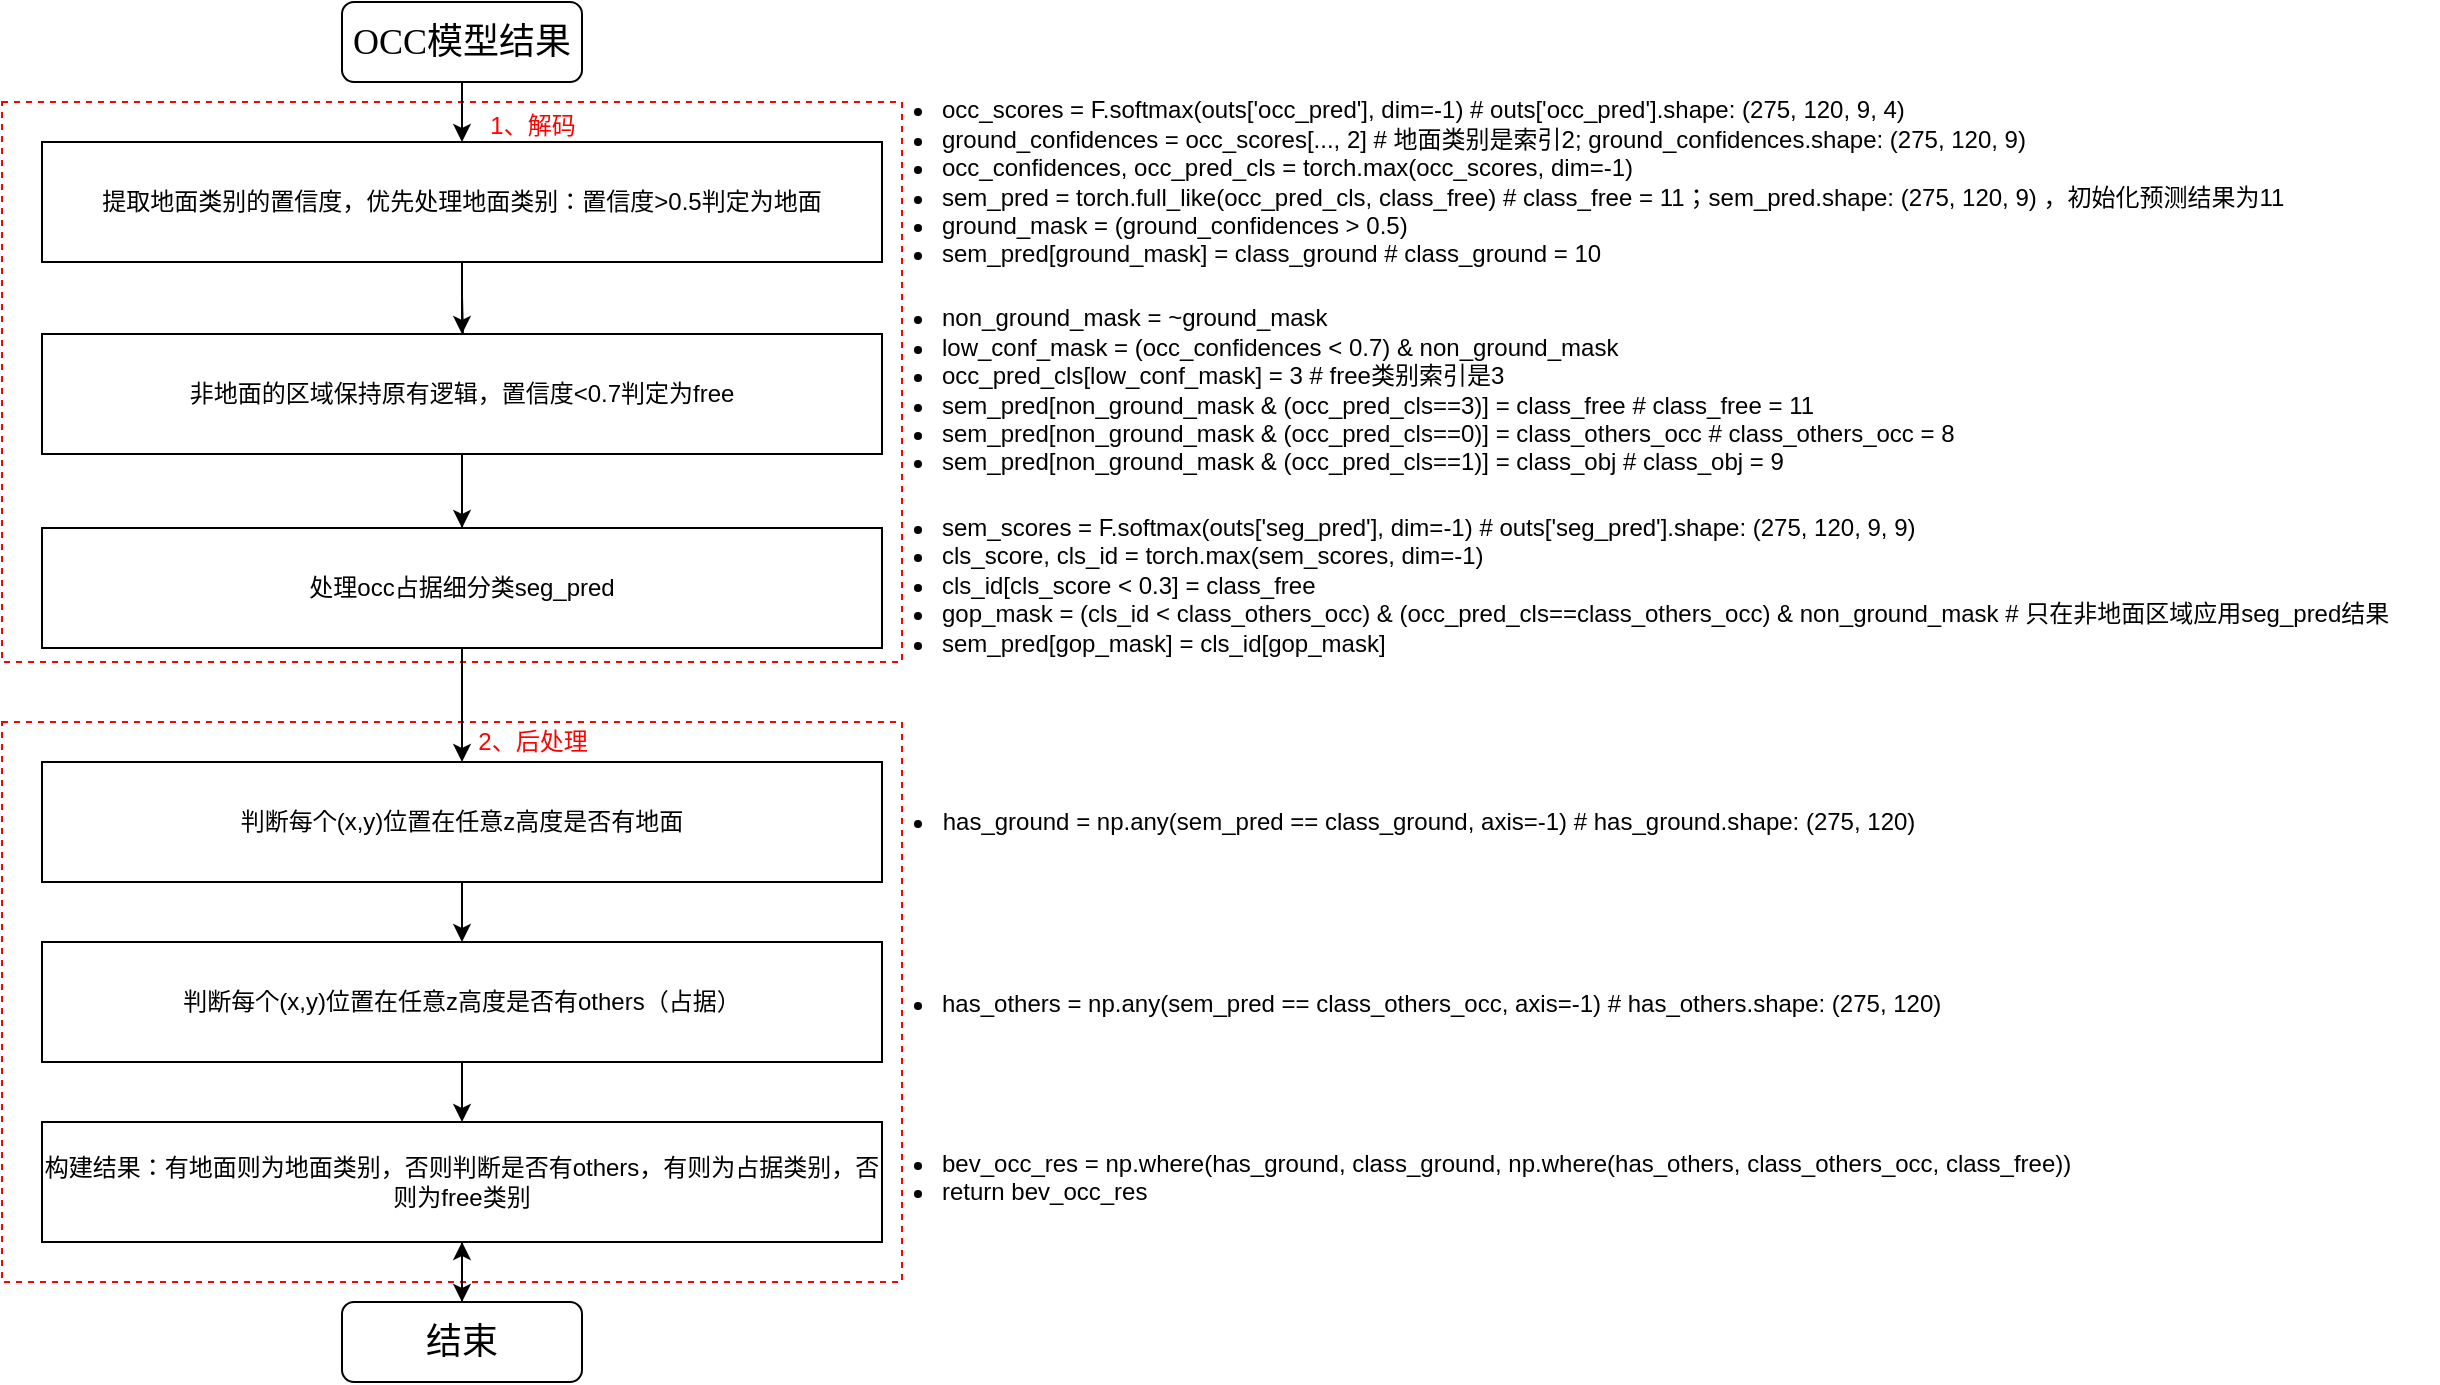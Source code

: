 <mxfile version="28.1.2">
  <diagram name="第 1 页" id="S6j19A8CV0iWBuxTnP06">
    <mxGraphModel dx="1275" dy="667" grid="1" gridSize="10" guides="1" tooltips="1" connect="1" arrows="1" fold="1" page="1" pageScale="1" pageWidth="827" pageHeight="1169" math="0" shadow="0">
      <root>
        <mxCell id="0" />
        <mxCell id="1" parent="0" />
        <mxCell id="g3FOl8xGY1Zu4IfsFYsX-53" value="" style="rounded=0;whiteSpace=wrap;html=1;dashed=1;strokeColor=#FF0000;" vertex="1" parent="1">
          <mxGeometry x="10" y="410" width="450" height="280" as="geometry" />
        </mxCell>
        <mxCell id="g3FOl8xGY1Zu4IfsFYsX-52" value="" style="rounded=0;whiteSpace=wrap;html=1;dashed=1;strokeColor=#FF0000;" vertex="1" parent="1">
          <mxGeometry x="10" y="100" width="450" height="280" as="geometry" />
        </mxCell>
        <mxCell id="g3FOl8xGY1Zu4IfsFYsX-13" style="edgeStyle=orthogonalEdgeStyle;rounded=0;orthogonalLoop=1;jettySize=auto;html=1;exitX=0.5;exitY=1;exitDx=0;exitDy=0;" edge="1" parent="1" source="g3FOl8xGY1Zu4IfsFYsX-12">
          <mxGeometry relative="1" as="geometry">
            <mxPoint x="240" y="120" as="targetPoint" />
          </mxGeometry>
        </mxCell>
        <mxCell id="g3FOl8xGY1Zu4IfsFYsX-12" value="&lt;font face=&quot;Comic Sans MS&quot;&gt;&lt;span style=&quot;font-size: 18px;&quot;&gt;OCC模型结果&lt;/span&gt;&lt;/font&gt;" style="rounded=1;whiteSpace=wrap;html=1;" vertex="1" parent="1">
          <mxGeometry x="180" y="50" width="120" height="40" as="geometry" />
        </mxCell>
        <mxCell id="g3FOl8xGY1Zu4IfsFYsX-24" value="" style="edgeStyle=orthogonalEdgeStyle;rounded=0;orthogonalLoop=1;jettySize=auto;html=1;" edge="1" parent="1" target="g3FOl8xGY1Zu4IfsFYsX-22">
          <mxGeometry relative="1" as="geometry">
            <mxPoint x="240" y="197" as="sourcePoint" />
          </mxGeometry>
        </mxCell>
        <mxCell id="g3FOl8xGY1Zu4IfsFYsX-47" value="" style="edgeStyle=orthogonalEdgeStyle;rounded=0;orthogonalLoop=1;jettySize=auto;html=1;" edge="1" parent="1" source="g3FOl8xGY1Zu4IfsFYsX-15" target="g3FOl8xGY1Zu4IfsFYsX-22">
          <mxGeometry relative="1" as="geometry" />
        </mxCell>
        <mxCell id="g3FOl8xGY1Zu4IfsFYsX-15" value="&lt;p&gt;提取地面类别的置信度，优先处理地面类别：置信度&amp;gt;0.5判定为地面&lt;/p&gt;" style="rounded=0;whiteSpace=wrap;html=1;" vertex="1" parent="1">
          <mxGeometry x="30" y="120" width="420" height="60" as="geometry" />
        </mxCell>
        <mxCell id="g3FOl8xGY1Zu4IfsFYsX-31" value="" style="edgeStyle=orthogonalEdgeStyle;rounded=0;orthogonalLoop=1;jettySize=auto;html=1;" edge="1" parent="1" target="g3FOl8xGY1Zu4IfsFYsX-30">
          <mxGeometry relative="1" as="geometry">
            <mxPoint x="240" y="310" as="sourcePoint" />
          </mxGeometry>
        </mxCell>
        <mxCell id="g3FOl8xGY1Zu4IfsFYsX-48" value="" style="edgeStyle=orthogonalEdgeStyle;rounded=0;orthogonalLoop=1;jettySize=auto;html=1;" edge="1" parent="1" source="g3FOl8xGY1Zu4IfsFYsX-22" target="g3FOl8xGY1Zu4IfsFYsX-30">
          <mxGeometry relative="1" as="geometry" />
        </mxCell>
        <mxCell id="g3FOl8xGY1Zu4IfsFYsX-22" value="&lt;p&gt;&lt;/p&gt;&lt;p&gt;非地面的区域保持原有逻辑，置信度&amp;lt;0.7判定为free&lt;/p&gt;" style="rounded=0;whiteSpace=wrap;html=1;" vertex="1" parent="1">
          <mxGeometry x="30" y="216" width="420" height="60" as="geometry" />
        </mxCell>
        <mxCell id="g3FOl8xGY1Zu4IfsFYsX-34" value="" style="edgeStyle=orthogonalEdgeStyle;rounded=0;orthogonalLoop=1;jettySize=auto;html=1;" edge="1" parent="1" source="g3FOl8xGY1Zu4IfsFYsX-30" target="g3FOl8xGY1Zu4IfsFYsX-33">
          <mxGeometry relative="1" as="geometry" />
        </mxCell>
        <mxCell id="g3FOl8xGY1Zu4IfsFYsX-30" value="&lt;p&gt;&lt;/p&gt;&lt;p&gt;&lt;/p&gt;&lt;p&gt;处理occ占据细分类seg_pred&lt;/p&gt;" style="rounded=0;whiteSpace=wrap;html=1;" vertex="1" parent="1">
          <mxGeometry x="30" y="313" width="420" height="60" as="geometry" />
        </mxCell>
        <mxCell id="g3FOl8xGY1Zu4IfsFYsX-36" value="" style="edgeStyle=orthogonalEdgeStyle;rounded=0;orthogonalLoop=1;jettySize=auto;html=1;" edge="1" parent="1" source="g3FOl8xGY1Zu4IfsFYsX-33" target="g3FOl8xGY1Zu4IfsFYsX-35">
          <mxGeometry relative="1" as="geometry" />
        </mxCell>
        <mxCell id="g3FOl8xGY1Zu4IfsFYsX-33" value="&lt;p&gt;&lt;/p&gt;&lt;p&gt;&lt;/p&gt;&lt;p&gt;&lt;/p&gt;&lt;p&gt;判断每个(x,y)位置在任意z高度是否有地面&lt;/p&gt;" style="rounded=0;whiteSpace=wrap;html=1;" vertex="1" parent="1">
          <mxGeometry x="30" y="430" width="420" height="60" as="geometry" />
        </mxCell>
        <mxCell id="g3FOl8xGY1Zu4IfsFYsX-38" value="" style="edgeStyle=orthogonalEdgeStyle;rounded=0;orthogonalLoop=1;jettySize=auto;html=1;" edge="1" parent="1" source="g3FOl8xGY1Zu4IfsFYsX-35" target="g3FOl8xGY1Zu4IfsFYsX-37">
          <mxGeometry relative="1" as="geometry" />
        </mxCell>
        <mxCell id="g3FOl8xGY1Zu4IfsFYsX-35" value="&lt;p&gt;&lt;/p&gt;&lt;p&gt;&lt;/p&gt;&lt;p&gt;&lt;/p&gt;&lt;p&gt;&lt;/p&gt;&lt;p&gt;判断每个(x,y)位置在任意z高度是否有others（占据）&lt;/p&gt;" style="rounded=0;whiteSpace=wrap;html=1;" vertex="1" parent="1">
          <mxGeometry x="30" y="520" width="420" height="60" as="geometry" />
        </mxCell>
        <mxCell id="g3FOl8xGY1Zu4IfsFYsX-42" style="edgeStyle=orthogonalEdgeStyle;rounded=0;orthogonalLoop=1;jettySize=auto;html=1;exitX=0.5;exitY=1;exitDx=0;exitDy=0;entryX=0.5;entryY=0;entryDx=0;entryDy=0;" edge="1" parent="1" source="g3FOl8xGY1Zu4IfsFYsX-37" target="g3FOl8xGY1Zu4IfsFYsX-41">
          <mxGeometry relative="1" as="geometry" />
        </mxCell>
        <mxCell id="g3FOl8xGY1Zu4IfsFYsX-37" value="&lt;meta charset=&quot;utf-8&quot;&gt;&lt;p&gt;构建结果：有地面则为地面类别，否则判断是否有others，有则为占据类别，否则为free类别&lt;/p&gt;" style="rounded=0;whiteSpace=wrap;html=1;" vertex="1" parent="1">
          <mxGeometry x="30" y="610" width="420" height="60" as="geometry" />
        </mxCell>
        <mxCell id="g3FOl8xGY1Zu4IfsFYsX-54" value="" style="edgeStyle=orthogonalEdgeStyle;rounded=0;orthogonalLoop=1;jettySize=auto;html=1;" edge="1" parent="1" source="g3FOl8xGY1Zu4IfsFYsX-41" target="g3FOl8xGY1Zu4IfsFYsX-37">
          <mxGeometry relative="1" as="geometry" />
        </mxCell>
        <mxCell id="g3FOl8xGY1Zu4IfsFYsX-41" value="&lt;font face=&quot;Comic Sans MS&quot;&gt;&lt;span style=&quot;font-size: 18px;&quot;&gt;结束&lt;/span&gt;&lt;/font&gt;" style="rounded=1;whiteSpace=wrap;html=1;" vertex="1" parent="1">
          <mxGeometry x="180" y="700" width="120" height="40" as="geometry" />
        </mxCell>
        <mxCell id="g3FOl8xGY1Zu4IfsFYsX-43" value="&lt;p&gt;&lt;/p&gt;&lt;ul&gt;&lt;li&gt;occ_scores = F.softmax(outs[&#39;occ_pred&#39;], dim=-1)   # outs[&#39;occ_pred&#39;].shape: (275, 120, 9, 4)&lt;/li&gt;&lt;li&gt;ground_confidences = occ_scores[..., 2]   # 地面类别是索引2; ground_confidences.shape: (275, 120, 9)&lt;/li&gt;&lt;li&gt;occ_confidences, occ_pred_cls = torch.max(occ_scores, dim=-1)&lt;/li&gt;&lt;li&gt;sem_pred = torch.full_like(occ_pred_cls, class_free)  # class_free = 11；sem_pred.shape: (275, 120, 9) ，初始化预测结果为11&lt;/li&gt;&lt;li&gt;ground_mask = (ground_confidences &amp;gt; 0.5)&lt;/li&gt;&lt;li&gt;sem_pred[ground_mask] = class_ground     # class_ground = 10&lt;/li&gt;&lt;/ul&gt;&lt;p&gt;&lt;/p&gt;" style="text;html=1;align=left;verticalAlign=middle;resizable=0;points=[];autosize=1;strokeColor=none;fillColor=none;" vertex="1" parent="1">
          <mxGeometry x="438" y="80" width="730" height="120" as="geometry" />
        </mxCell>
        <mxCell id="g3FOl8xGY1Zu4IfsFYsX-44" value="&lt;p&gt;&lt;/p&gt;&lt;ul&gt;&lt;li&gt;non_ground_mask = ~ground_mask&lt;/li&gt;&lt;li&gt;low_conf_mask = (occ_confidences &amp;lt; 0.7) &amp;amp; non_ground_mask&lt;/li&gt;&lt;li&gt;occ_pred_cls[low_conf_mask] = 3   # free类别索引是3&lt;/li&gt;&lt;li&gt;sem_pred[non_ground_mask &amp;amp; (occ_pred_cls==3)] = class_free        # class_free = 11&lt;/li&gt;&lt;li&gt;sem_pred[non_ground_mask &amp;amp; (occ_pred_cls==0)] = class_others_occ  # class_others_occ = 8&lt;/li&gt;&lt;li&gt;sem_pred[non_ground_mask &amp;amp; (occ_pred_cls==1)] = class_obj         # class_obj = 9&lt;/li&gt;&lt;/ul&gt;&lt;p&gt;&lt;/p&gt;" style="text;html=1;align=left;verticalAlign=middle;resizable=0;points=[];autosize=1;strokeColor=none;fillColor=none;" vertex="1" parent="1">
          <mxGeometry x="438" y="184" width="570" height="120" as="geometry" />
        </mxCell>
        <UserObject label="&lt;p&gt;&lt;/p&gt;&lt;ul&gt;&lt;li&gt;sem_scores = F.softmax(outs[&#39;seg_pred&#39;], dim=-1)  # outs[&#39;seg_pred&#39;].shape: (275, 120, 9, 9)&lt;/li&gt;&lt;li&gt;cls_score, cls_id = torch.max(sem_scores, dim=-1)&lt;/li&gt;&lt;li&gt;cls_id[cls_score &amp;lt; 0.3] = class_free&lt;/li&gt;&lt;li&gt;gop_mask = (cls_id &amp;lt; class_others_occ) &amp;amp; (occ_pred_cls==class_others_occ) &amp;amp; non_ground_mask # 只在非地面区域应用seg_pred结果&lt;/li&gt;&lt;li&gt;sem_pred[gop_mask] = cls_id[gop_mask]&lt;/li&gt;&lt;/ul&gt;&lt;p&gt;&lt;/p&gt;" link="&lt;p&gt;sem_scores = F.softmax(outs[&#39;seg_pred&#39;], dim=-1)  # outs[&#39;seg_pred&#39;].shape: (275, 120, 9, 9)&lt;/p&gt;&#xa;&lt;p&gt;cls_score, cls_id = torch.max(sem_scores, dim=-1)&lt;/p&gt;&#xa;&lt;p&gt;cls_id[cls_score &amp;lt; 0.3] = class_free&lt;/p&gt;&#xa;&lt;p&gt;gop_mask = (cls_id &amp;lt; class_others_occ) &amp;amp; (occ_pred_cls==class_others_occ) &amp;amp; non_ground_mask # 只在非地面区域应用seg_pred结果&lt;/p&gt;&#xa;&lt;p&gt;sem_pred[gop_mask] = cls_id[gop_mask]&lt;/p&gt;" id="g3FOl8xGY1Zu4IfsFYsX-45">
          <mxCell style="text;whiteSpace=wrap;html=1;" vertex="1" parent="1">
            <mxGeometry x="438" y="287" width="790" height="120" as="geometry" />
          </mxCell>
        </UserObject>
        <mxCell id="g3FOl8xGY1Zu4IfsFYsX-49" value="&lt;p&gt;&lt;/p&gt;&lt;ul&gt;&lt;li&gt;has_ground = np.any(sem_pred == class_ground, axis=-1)  # has_ground.shape: (275, 120)&lt;/li&gt;&lt;/ul&gt;&lt;p&gt;&lt;/p&gt;" style="text;html=1;align=center;verticalAlign=middle;resizable=0;points=[];autosize=1;strokeColor=none;fillColor=none;" vertex="1" parent="1">
          <mxGeometry x="428" y="435" width="550" height="50" as="geometry" />
        </mxCell>
        <UserObject label="&lt;p&gt;&lt;/p&gt;&lt;ul&gt;&lt;li&gt;has_others = np.any(sem_pred == class_others_occ, axis=-1)  # has_others.shape: (275, 120)&lt;/li&gt;&lt;/ul&gt;&lt;p&gt;&lt;/p&gt;" link="&lt;p&gt;has_others = np.any(sem_pred == class_others_occ, axis=-1)  # has_others.shape: (275, 120)&lt;/p&gt;" id="g3FOl8xGY1Zu4IfsFYsX-50">
          <mxCell style="text;whiteSpace=wrap;html=1;" vertex="1" parent="1">
            <mxGeometry x="438" y="525" width="550" height="60" as="geometry" />
          </mxCell>
        </UserObject>
        <UserObject label="&lt;p&gt;&lt;/p&gt;&lt;ul&gt;&lt;li&gt;bev_occ_res = np.where(has_ground, class_ground, np.where(has_others, class_others_occ, class_free))&lt;/li&gt;&lt;li&gt;return bev_occ_res&lt;/li&gt;&lt;/ul&gt;&lt;p&gt;&lt;/p&gt;" link="&lt;p&gt;bev_occ_res = np.where(has_ground,&lt;/p&gt;&#xa;&lt;p&gt;                    class_ground,&lt;/p&gt;&#xa;&lt;p&gt;                    np.where(has_others,&lt;/p&gt;&#xa;&lt;p&gt;                            class_others_occ,&lt;/p&gt;&#xa;&lt;p&gt;                            class_free))&lt;/p&gt;&#xa;&lt;p&gt;&lt;br&gt;&lt;/p&gt;&#xa;&lt;p&gt;return bev_occ_res&lt;/p&gt;" id="g3FOl8xGY1Zu4IfsFYsX-51">
          <mxCell style="text;whiteSpace=wrap;html=1;" vertex="1" parent="1">
            <mxGeometry x="438" y="605" width="630" height="70" as="geometry" />
          </mxCell>
        </UserObject>
        <mxCell id="g3FOl8xGY1Zu4IfsFYsX-55" value="&lt;font style=&quot;color: rgb(255, 0, 0);&quot;&gt;1、解码&lt;/font&gt;" style="text;html=1;align=center;verticalAlign=middle;resizable=0;points=[];autosize=1;strokeColor=none;fillColor=none;" vertex="1" parent="1">
          <mxGeometry x="240" y="97" width="70" height="30" as="geometry" />
        </mxCell>
        <mxCell id="g3FOl8xGY1Zu4IfsFYsX-56" value="&lt;font style=&quot;color: rgb(255, 0, 0);&quot;&gt;2、后处理&lt;/font&gt;" style="text;html=1;align=center;verticalAlign=middle;resizable=0;points=[];autosize=1;strokeColor=none;fillColor=none;" vertex="1" parent="1">
          <mxGeometry x="235" y="405" width="80" height="30" as="geometry" />
        </mxCell>
      </root>
    </mxGraphModel>
  </diagram>
</mxfile>

